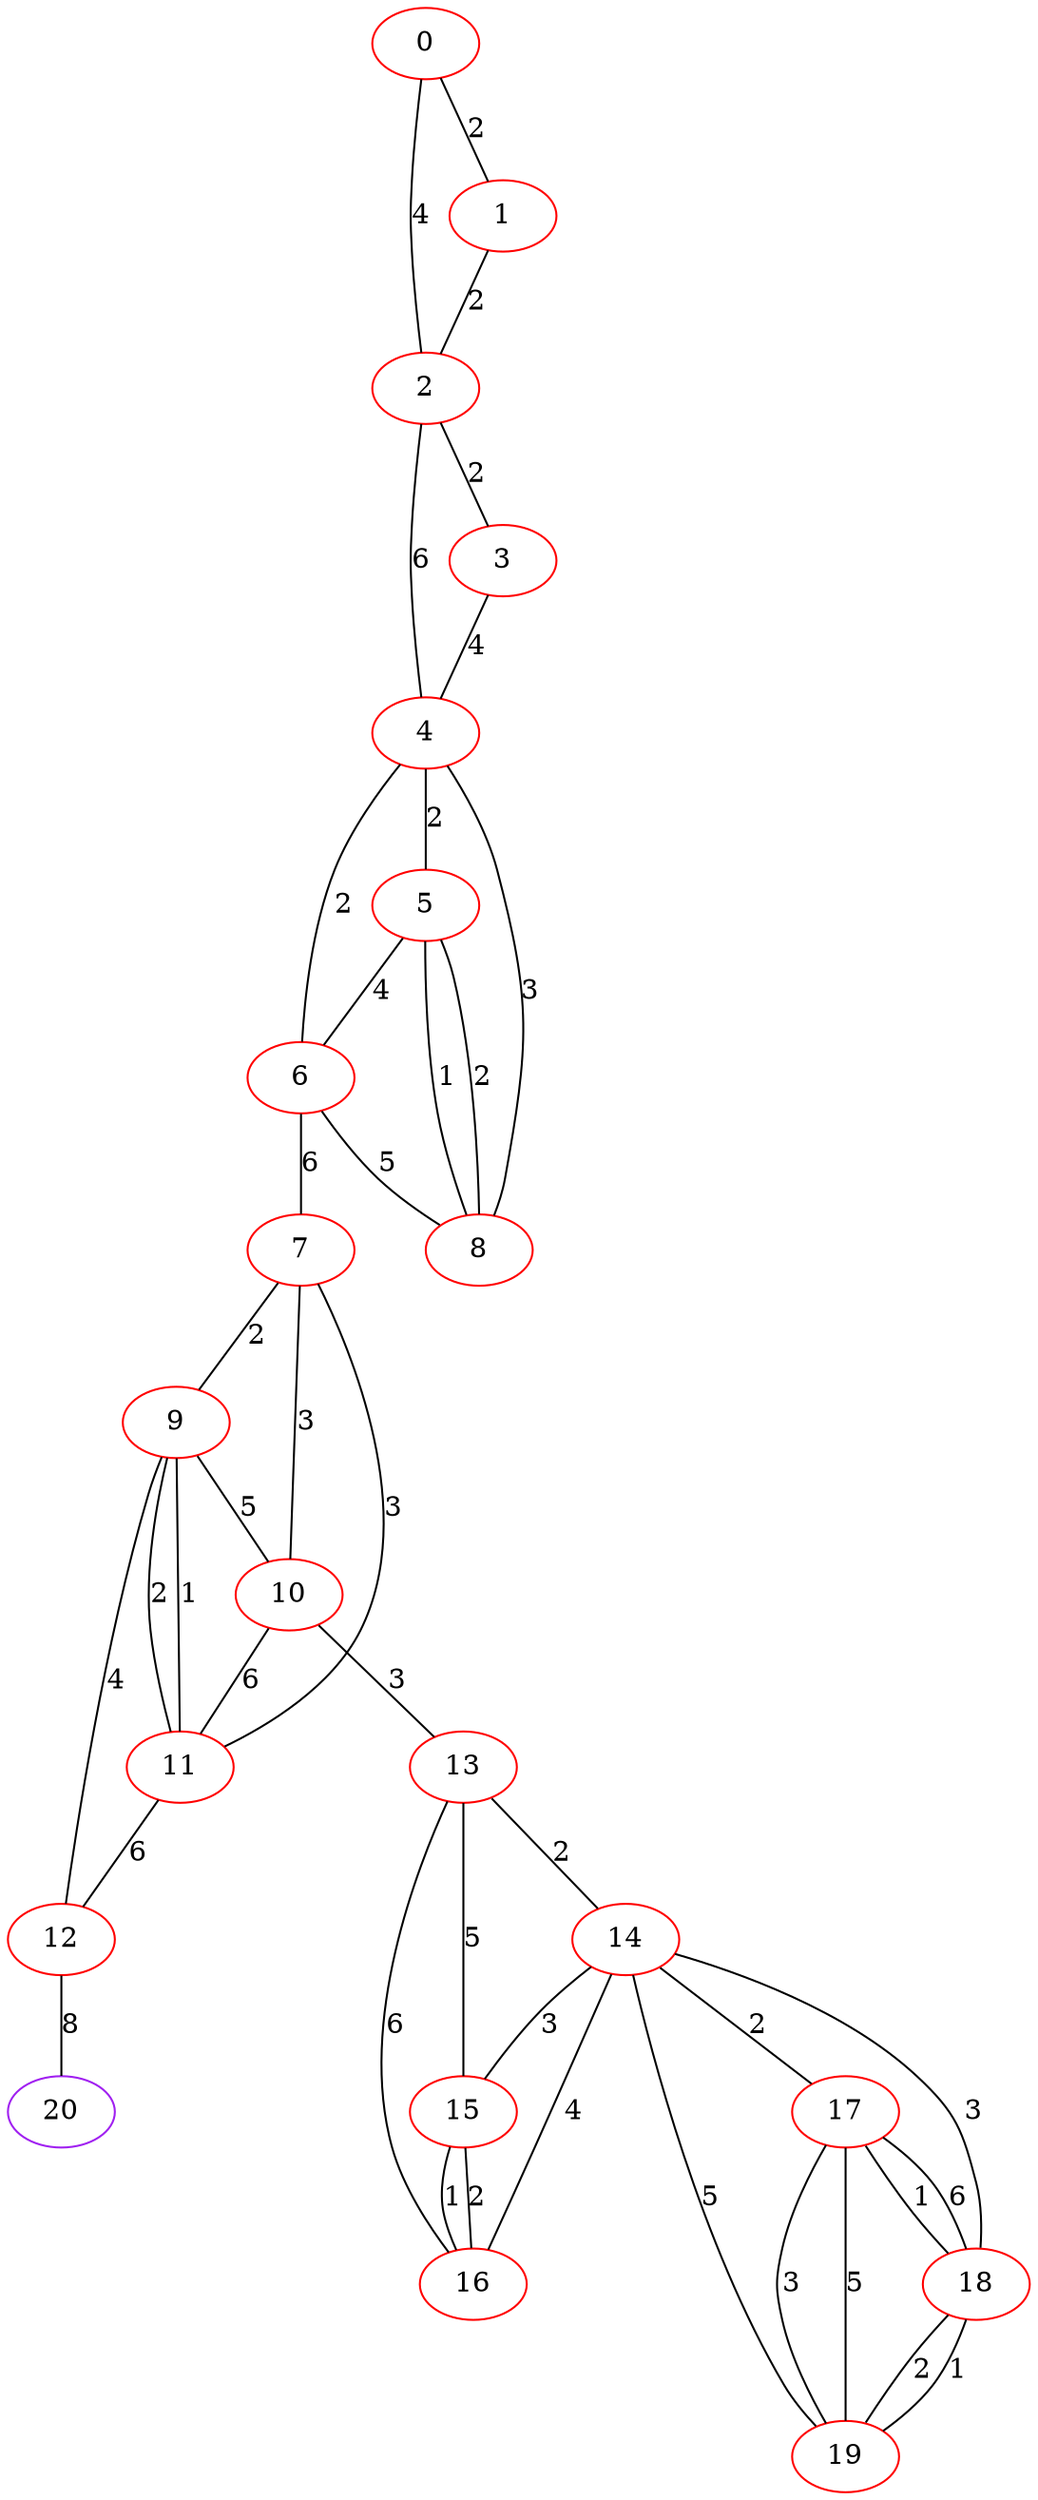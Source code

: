 graph "" {
0 [color=red, weight=1];
1 [color=red, weight=1];
2 [color=red, weight=1];
3 [color=red, weight=1];
4 [color=red, weight=1];
5 [color=red, weight=1];
6 [color=red, weight=1];
7 [color=red, weight=1];
8 [color=red, weight=1];
9 [color=red, weight=1];
10 [color=red, weight=1];
11 [color=red, weight=1];
12 [color=red, weight=1];
13 [color=red, weight=1];
14 [color=red, weight=1];
15 [color=red, weight=1];
16 [color=red, weight=1];
17 [color=red, weight=1];
18 [color=red, weight=1];
19 [color=red, weight=1];
20 [color=purple, weight=4];
0 -- 1  [key=0, label=2];
0 -- 2  [key=0, label=4];
1 -- 2  [key=0, label=2];
2 -- 3  [key=0, label=2];
2 -- 4  [key=0, label=6];
3 -- 4  [key=0, label=4];
4 -- 8  [key=0, label=3];
4 -- 5  [key=0, label=2];
4 -- 6  [key=0, label=2];
5 -- 8  [key=0, label=2];
5 -- 8  [key=1, label=1];
5 -- 6  [key=0, label=4];
6 -- 8  [key=0, label=5];
6 -- 7  [key=0, label=6];
7 -- 9  [key=0, label=2];
7 -- 10  [key=0, label=3];
7 -- 11  [key=0, label=3];
9 -- 10  [key=0, label=5];
9 -- 11  [key=0, label=1];
9 -- 11  [key=1, label=2];
9 -- 12  [key=0, label=4];
10 -- 11  [key=0, label=6];
10 -- 13  [key=0, label=3];
11 -- 12  [key=0, label=6];
12 -- 20  [key=0, label=8];
13 -- 16  [key=0, label=6];
13 -- 14  [key=0, label=2];
13 -- 15  [key=0, label=5];
14 -- 15  [key=0, label=3];
14 -- 16  [key=0, label=4];
14 -- 17  [key=0, label=2];
14 -- 18  [key=0, label=3];
14 -- 19  [key=0, label=5];
15 -- 16  [key=0, label=1];
15 -- 16  [key=1, label=2];
17 -- 18  [key=0, label=1];
17 -- 18  [key=1, label=6];
17 -- 19  [key=0, label=3];
17 -- 19  [key=1, label=5];
18 -- 19  [key=0, label=2];
18 -- 19  [key=1, label=1];
}
